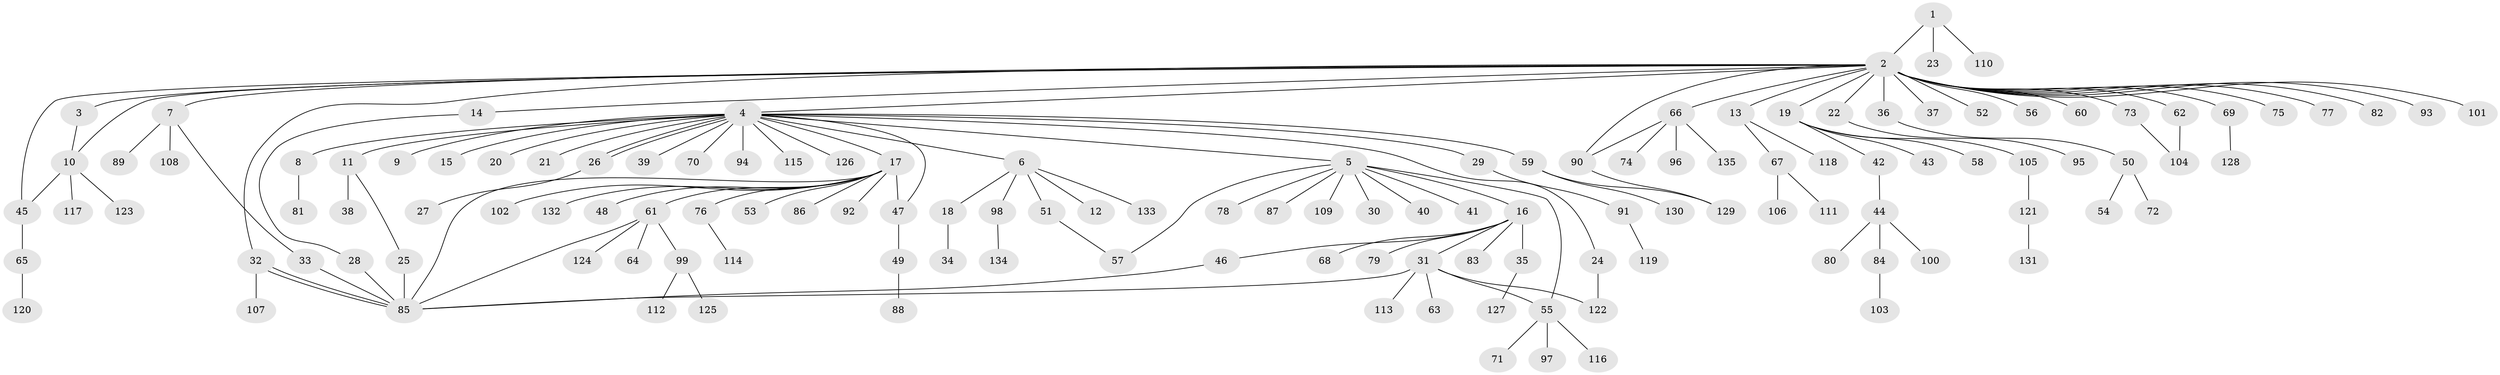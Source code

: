 // coarse degree distribution, {1: 0.7073170731707317, 14: 0.024390243902439025, 2: 0.17073170731707318, 6: 0.024390243902439025, 7: 0.024390243902439025, 16: 0.024390243902439025, 8: 0.024390243902439025}
// Generated by graph-tools (version 1.1) at 2025/36/03/04/25 23:36:38]
// undirected, 135 vertices, 152 edges
graph export_dot {
  node [color=gray90,style=filled];
  1;
  2;
  3;
  4;
  5;
  6;
  7;
  8;
  9;
  10;
  11;
  12;
  13;
  14;
  15;
  16;
  17;
  18;
  19;
  20;
  21;
  22;
  23;
  24;
  25;
  26;
  27;
  28;
  29;
  30;
  31;
  32;
  33;
  34;
  35;
  36;
  37;
  38;
  39;
  40;
  41;
  42;
  43;
  44;
  45;
  46;
  47;
  48;
  49;
  50;
  51;
  52;
  53;
  54;
  55;
  56;
  57;
  58;
  59;
  60;
  61;
  62;
  63;
  64;
  65;
  66;
  67;
  68;
  69;
  70;
  71;
  72;
  73;
  74;
  75;
  76;
  77;
  78;
  79;
  80;
  81;
  82;
  83;
  84;
  85;
  86;
  87;
  88;
  89;
  90;
  91;
  92;
  93;
  94;
  95;
  96;
  97;
  98;
  99;
  100;
  101;
  102;
  103;
  104;
  105;
  106;
  107;
  108;
  109;
  110;
  111;
  112;
  113;
  114;
  115;
  116;
  117;
  118;
  119;
  120;
  121;
  122;
  123;
  124;
  125;
  126;
  127;
  128;
  129;
  130;
  131;
  132;
  133;
  134;
  135;
  1 -- 2;
  1 -- 23;
  1 -- 110;
  2 -- 3;
  2 -- 4;
  2 -- 7;
  2 -- 10;
  2 -- 13;
  2 -- 14;
  2 -- 19;
  2 -- 22;
  2 -- 32;
  2 -- 36;
  2 -- 37;
  2 -- 45;
  2 -- 52;
  2 -- 56;
  2 -- 60;
  2 -- 62;
  2 -- 66;
  2 -- 69;
  2 -- 73;
  2 -- 75;
  2 -- 77;
  2 -- 82;
  2 -- 90;
  2 -- 93;
  2 -- 101;
  3 -- 10;
  4 -- 5;
  4 -- 6;
  4 -- 8;
  4 -- 9;
  4 -- 11;
  4 -- 15;
  4 -- 17;
  4 -- 20;
  4 -- 21;
  4 -- 24;
  4 -- 26;
  4 -- 26;
  4 -- 29;
  4 -- 39;
  4 -- 47;
  4 -- 59;
  4 -- 70;
  4 -- 94;
  4 -- 115;
  4 -- 126;
  5 -- 16;
  5 -- 30;
  5 -- 40;
  5 -- 41;
  5 -- 55;
  5 -- 57;
  5 -- 78;
  5 -- 87;
  5 -- 109;
  6 -- 12;
  6 -- 18;
  6 -- 51;
  6 -- 98;
  6 -- 133;
  7 -- 33;
  7 -- 89;
  7 -- 108;
  8 -- 81;
  10 -- 45;
  10 -- 117;
  10 -- 123;
  11 -- 25;
  11 -- 38;
  13 -- 67;
  13 -- 118;
  14 -- 28;
  16 -- 31;
  16 -- 35;
  16 -- 46;
  16 -- 68;
  16 -- 79;
  16 -- 83;
  17 -- 47;
  17 -- 48;
  17 -- 53;
  17 -- 61;
  17 -- 76;
  17 -- 85;
  17 -- 86;
  17 -- 92;
  17 -- 102;
  17 -- 132;
  18 -- 34;
  19 -- 42;
  19 -- 43;
  19 -- 58;
  19 -- 105;
  22 -- 95;
  24 -- 122;
  25 -- 85;
  26 -- 27;
  28 -- 85;
  29 -- 91;
  31 -- 55;
  31 -- 63;
  31 -- 85;
  31 -- 113;
  31 -- 122;
  32 -- 85;
  32 -- 85;
  32 -- 107;
  33 -- 85;
  35 -- 127;
  36 -- 50;
  42 -- 44;
  44 -- 80;
  44 -- 84;
  44 -- 100;
  45 -- 65;
  46 -- 85;
  47 -- 49;
  49 -- 88;
  50 -- 54;
  50 -- 72;
  51 -- 57;
  55 -- 71;
  55 -- 97;
  55 -- 116;
  59 -- 129;
  59 -- 130;
  61 -- 64;
  61 -- 85;
  61 -- 99;
  61 -- 124;
  62 -- 104;
  65 -- 120;
  66 -- 74;
  66 -- 90;
  66 -- 96;
  66 -- 135;
  67 -- 106;
  67 -- 111;
  69 -- 128;
  73 -- 104;
  76 -- 114;
  84 -- 103;
  90 -- 129;
  91 -- 119;
  98 -- 134;
  99 -- 112;
  99 -- 125;
  105 -- 121;
  121 -- 131;
}
